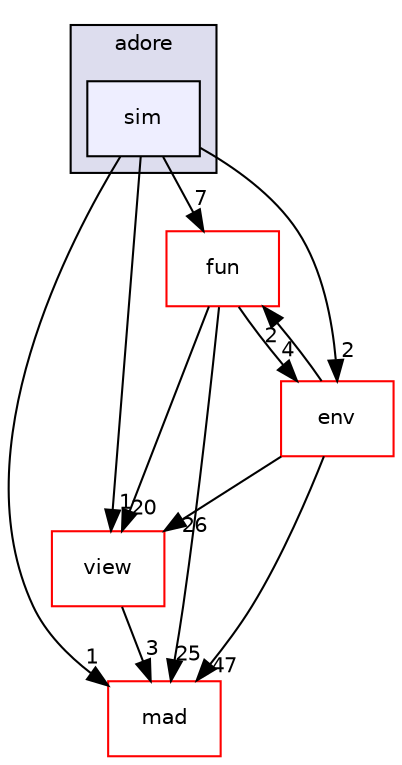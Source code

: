 digraph "/home/fascar/temp/adore/libadore/libadore/adore/sim/include/adore/sim" {
  compound=true
  node [ fontsize="10", fontname="Helvetica"];
  edge [ labelfontsize="10", labelfontname="Helvetica"];
  subgraph clusterdir_7cdd5743ded37345a05b296e60586071 {
    graph [ bgcolor="#ddddee", pencolor="black", label="adore" fontname="Helvetica", fontsize="10", URL="dir_7cdd5743ded37345a05b296e60586071.html"]
  dir_16efd2151c6cc4b56e1ba59e992acc3b [shape=box, label="sim", style="filled", fillcolor="#eeeeff", pencolor="black", URL="dir_16efd2151c6cc4b56e1ba59e992acc3b.html"];
  }
  dir_649591276c0eecc8bf797bbe7897dd04 [shape=box label="fun" fillcolor="white" style="filled" color="red" URL="dir_649591276c0eecc8bf797bbe7897dd04.html"];
  dir_a021c6ba58a8e5129fddf49c0e1c61e7 [shape=box label="view" fillcolor="white" style="filled" color="red" URL="dir_a021c6ba58a8e5129fddf49c0e1c61e7.html"];
  dir_dd24209da890e557508ac1b6831a5bf7 [shape=box label="mad" fillcolor="white" style="filled" color="red" URL="dir_dd24209da890e557508ac1b6831a5bf7.html"];
  dir_e67924bcc0fa25173e6cb07f4c4f7f25 [shape=box label="env" fillcolor="white" style="filled" color="red" URL="dir_e67924bcc0fa25173e6cb07f4c4f7f25.html"];
  dir_649591276c0eecc8bf797bbe7897dd04->dir_a021c6ba58a8e5129fddf49c0e1c61e7 [headlabel="20", labeldistance=1.5 headhref="dir_000048_000061.html"];
  dir_649591276c0eecc8bf797bbe7897dd04->dir_dd24209da890e557508ac1b6831a5bf7 [headlabel="25", labeldistance=1.5 headhref="dir_000048_000092.html"];
  dir_649591276c0eecc8bf797bbe7897dd04->dir_e67924bcc0fa25173e6cb07f4c4f7f25 [headlabel="4", labeldistance=1.5 headhref="dir_000048_000044.html"];
  dir_16efd2151c6cc4b56e1ba59e992acc3b->dir_649591276c0eecc8bf797bbe7897dd04 [headlabel="7", labeldistance=1.5 headhref="dir_000059_000048.html"];
  dir_16efd2151c6cc4b56e1ba59e992acc3b->dir_a021c6ba58a8e5129fddf49c0e1c61e7 [headlabel="1", labeldistance=1.5 headhref="dir_000059_000061.html"];
  dir_16efd2151c6cc4b56e1ba59e992acc3b->dir_dd24209da890e557508ac1b6831a5bf7 [headlabel="1", labeldistance=1.5 headhref="dir_000059_000092.html"];
  dir_16efd2151c6cc4b56e1ba59e992acc3b->dir_e67924bcc0fa25173e6cb07f4c4f7f25 [headlabel="2", labeldistance=1.5 headhref="dir_000059_000044.html"];
  dir_a021c6ba58a8e5129fddf49c0e1c61e7->dir_dd24209da890e557508ac1b6831a5bf7 [headlabel="3", labeldistance=1.5 headhref="dir_000061_000092.html"];
  dir_e67924bcc0fa25173e6cb07f4c4f7f25->dir_a021c6ba58a8e5129fddf49c0e1c61e7 [headlabel="26", labeldistance=1.5 headhref="dir_000044_000061.html"];
  dir_e67924bcc0fa25173e6cb07f4c4f7f25->dir_dd24209da890e557508ac1b6831a5bf7 [headlabel="47", labeldistance=1.5 headhref="dir_000044_000092.html"];
  dir_e67924bcc0fa25173e6cb07f4c4f7f25->dir_649591276c0eecc8bf797bbe7897dd04 [headlabel="2", labeldistance=1.5 headhref="dir_000044_000048.html"];
}

